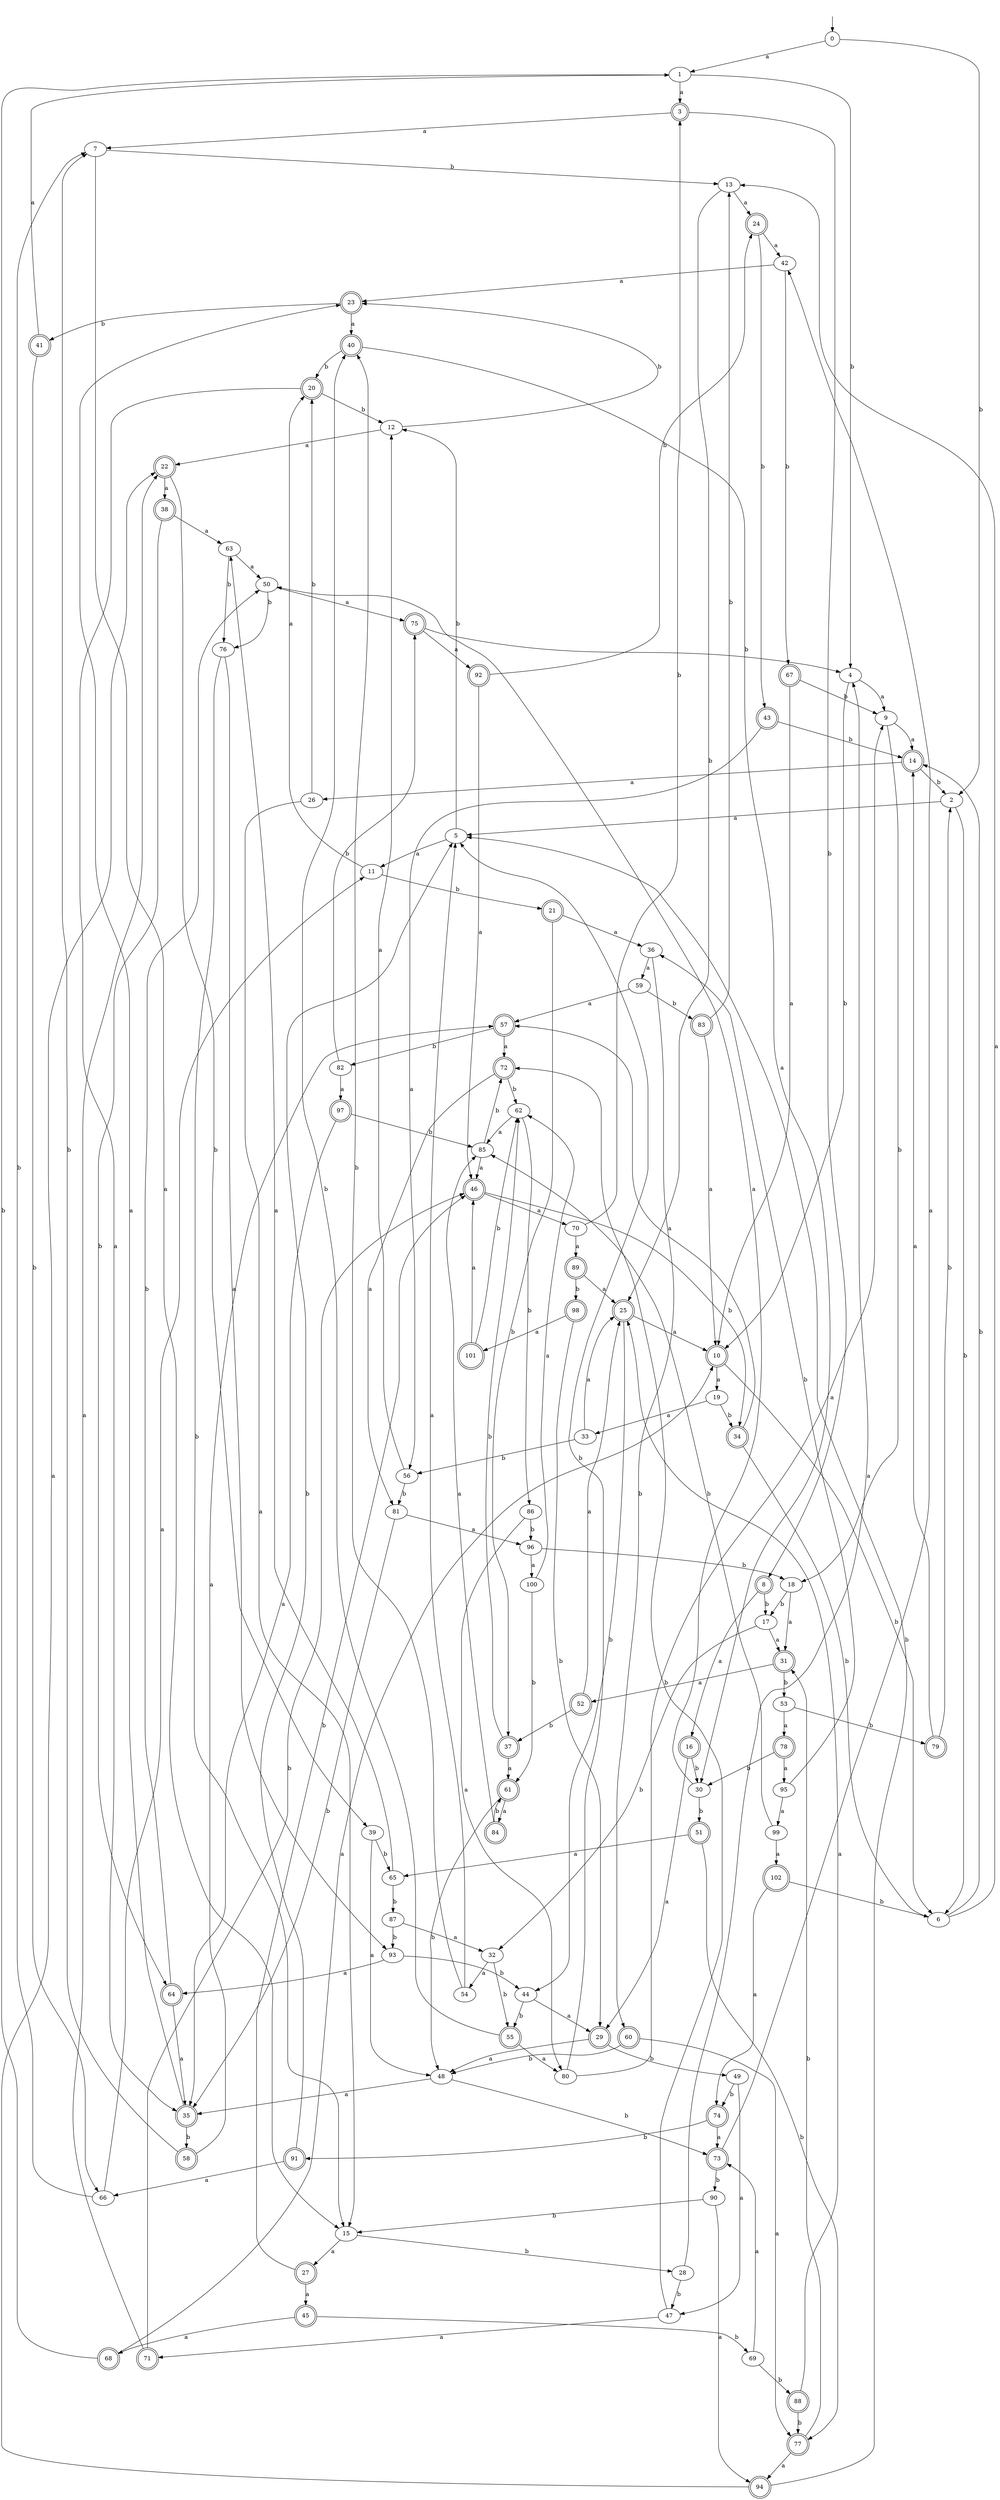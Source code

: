 digraph RandomDFA {
  __start0 [label="", shape=none];
  __start0 -> 0 [label=""];
  0 [shape=circle]
  0 -> 1 [label="a"]
  0 -> 2 [label="b"]
  1
  1 -> 3 [label="a"]
  1 -> 4 [label="b"]
  2
  2 -> 5 [label="a"]
  2 -> 6 [label="b"]
  3 [shape=doublecircle]
  3 -> 7 [label="a"]
  3 -> 8 [label="b"]
  4
  4 -> 9 [label="a"]
  4 -> 10 [label="b"]
  5
  5 -> 11 [label="a"]
  5 -> 12 [label="b"]
  6
  6 -> 13 [label="a"]
  6 -> 14 [label="b"]
  7
  7 -> 15 [label="a"]
  7 -> 13 [label="b"]
  8 [shape=doublecircle]
  8 -> 16 [label="a"]
  8 -> 17 [label="b"]
  9
  9 -> 14 [label="a"]
  9 -> 18 [label="b"]
  10 [shape=doublecircle]
  10 -> 19 [label="a"]
  10 -> 6 [label="b"]
  11
  11 -> 20 [label="a"]
  11 -> 21 [label="b"]
  12
  12 -> 22 [label="a"]
  12 -> 23 [label="b"]
  13
  13 -> 24 [label="a"]
  13 -> 25 [label="b"]
  14 [shape=doublecircle]
  14 -> 26 [label="a"]
  14 -> 2 [label="b"]
  15
  15 -> 27 [label="a"]
  15 -> 28 [label="b"]
  16 [shape=doublecircle]
  16 -> 29 [label="a"]
  16 -> 30 [label="b"]
  17
  17 -> 31 [label="a"]
  17 -> 32 [label="b"]
  18
  18 -> 31 [label="a"]
  18 -> 17 [label="b"]
  19
  19 -> 33 [label="a"]
  19 -> 34 [label="b"]
  20 [shape=doublecircle]
  20 -> 35 [label="a"]
  20 -> 12 [label="b"]
  21 [shape=doublecircle]
  21 -> 36 [label="a"]
  21 -> 37 [label="b"]
  22 [shape=doublecircle]
  22 -> 38 [label="a"]
  22 -> 39 [label="b"]
  23 [shape=doublecircle]
  23 -> 40 [label="a"]
  23 -> 41 [label="b"]
  24 [shape=doublecircle]
  24 -> 42 [label="a"]
  24 -> 43 [label="b"]
  25 [shape=doublecircle]
  25 -> 10 [label="a"]
  25 -> 44 [label="b"]
  26
  26 -> 15 [label="a"]
  26 -> 20 [label="b"]
  27 [shape=doublecircle]
  27 -> 45 [label="a"]
  27 -> 46 [label="b"]
  28
  28 -> 4 [label="a"]
  28 -> 47 [label="b"]
  29 [shape=doublecircle]
  29 -> 48 [label="a"]
  29 -> 49 [label="b"]
  30
  30 -> 50 [label="a"]
  30 -> 51 [label="b"]
  31 [shape=doublecircle]
  31 -> 52 [label="a"]
  31 -> 53 [label="b"]
  32
  32 -> 54 [label="a"]
  32 -> 55 [label="b"]
  33
  33 -> 25 [label="a"]
  33 -> 56 [label="b"]
  34 [shape=doublecircle]
  34 -> 57 [label="a"]
  34 -> 6 [label="b"]
  35 [shape=doublecircle]
  35 -> 23 [label="a"]
  35 -> 58 [label="b"]
  36
  36 -> 59 [label="a"]
  36 -> 60 [label="b"]
  37 [shape=doublecircle]
  37 -> 61 [label="a"]
  37 -> 62 [label="b"]
  38 [shape=doublecircle]
  38 -> 63 [label="a"]
  38 -> 64 [label="b"]
  39
  39 -> 48 [label="a"]
  39 -> 65 [label="b"]
  40 [shape=doublecircle]
  40 -> 30 [label="a"]
  40 -> 20 [label="b"]
  41 [shape=doublecircle]
  41 -> 1 [label="a"]
  41 -> 66 [label="b"]
  42
  42 -> 23 [label="a"]
  42 -> 67 [label="b"]
  43 [shape=doublecircle]
  43 -> 56 [label="a"]
  43 -> 14 [label="b"]
  44
  44 -> 29 [label="a"]
  44 -> 55 [label="b"]
  45 [shape=doublecircle]
  45 -> 68 [label="a"]
  45 -> 69 [label="b"]
  46 [shape=doublecircle]
  46 -> 70 [label="a"]
  46 -> 34 [label="b"]
  47
  47 -> 71 [label="a"]
  47 -> 72 [label="b"]
  48
  48 -> 35 [label="a"]
  48 -> 73 [label="b"]
  49
  49 -> 47 [label="a"]
  49 -> 74 [label="b"]
  50
  50 -> 75 [label="a"]
  50 -> 76 [label="b"]
  51 [shape=doublecircle]
  51 -> 65 [label="a"]
  51 -> 77 [label="b"]
  52 [shape=doublecircle]
  52 -> 25 [label="a"]
  52 -> 37 [label="b"]
  53
  53 -> 78 [label="a"]
  53 -> 79 [label="b"]
  54
  54 -> 5 [label="a"]
  54 -> 40 [label="b"]
  55 [shape=doublecircle]
  55 -> 80 [label="a"]
  55 -> 40 [label="b"]
  56
  56 -> 12 [label="a"]
  56 -> 81 [label="b"]
  57 [shape=doublecircle]
  57 -> 72 [label="a"]
  57 -> 82 [label="b"]
  58 [shape=doublecircle]
  58 -> 57 [label="a"]
  58 -> 7 [label="b"]
  59
  59 -> 57 [label="a"]
  59 -> 83 [label="b"]
  60 [shape=doublecircle]
  60 -> 77 [label="a"]
  60 -> 48 [label="b"]
  61 [shape=doublecircle]
  61 -> 84 [label="a"]
  61 -> 48 [label="b"]
  62
  62 -> 85 [label="a"]
  62 -> 86 [label="b"]
  63
  63 -> 50 [label="a"]
  63 -> 76 [label="b"]
  64 [shape=doublecircle]
  64 -> 35 [label="a"]
  64 -> 50 [label="b"]
  65
  65 -> 63 [label="a"]
  65 -> 87 [label="b"]
  66
  66 -> 11 [label="a"]
  66 -> 7 [label="b"]
  67 [shape=doublecircle]
  67 -> 10 [label="a"]
  67 -> 9 [label="b"]
  68 [shape=doublecircle]
  68 -> 10 [label="a"]
  68 -> 1 [label="b"]
  69
  69 -> 73 [label="a"]
  69 -> 88 [label="b"]
  70
  70 -> 89 [label="a"]
  70 -> 3 [label="b"]
  71 [shape=doublecircle]
  71 -> 22 [label="a"]
  71 -> 46 [label="b"]
  72 [shape=doublecircle]
  72 -> 81 [label="a"]
  72 -> 62 [label="b"]
  73 [shape=doublecircle]
  73 -> 42 [label="a"]
  73 -> 90 [label="b"]
  74 [shape=doublecircle]
  74 -> 73 [label="a"]
  74 -> 91 [label="b"]
  75 [shape=doublecircle]
  75 -> 92 [label="a"]
  75 -> 4 [label="b"]
  76
  76 -> 93 [label="a"]
  76 -> 15 [label="b"]
  77 [shape=doublecircle]
  77 -> 94 [label="a"]
  77 -> 31 [label="b"]
  78 [shape=doublecircle]
  78 -> 95 [label="a"]
  78 -> 30 [label="b"]
  79 [shape=doublecircle]
  79 -> 14 [label="a"]
  79 -> 2 [label="b"]
  80
  80 -> 9 [label="a"]
  80 -> 5 [label="b"]
  81
  81 -> 96 [label="a"]
  81 -> 35 [label="b"]
  82
  82 -> 97 [label="a"]
  82 -> 75 [label="b"]
  83 [shape=doublecircle]
  83 -> 10 [label="a"]
  83 -> 13 [label="b"]
  84 [shape=doublecircle]
  84 -> 85 [label="a"]
  84 -> 61 [label="b"]
  85
  85 -> 46 [label="a"]
  85 -> 72 [label="b"]
  86
  86 -> 80 [label="a"]
  86 -> 96 [label="b"]
  87
  87 -> 32 [label="a"]
  87 -> 93 [label="b"]
  88 [shape=doublecircle]
  88 -> 25 [label="a"]
  88 -> 77 [label="b"]
  89 [shape=doublecircle]
  89 -> 25 [label="a"]
  89 -> 98 [label="b"]
  90
  90 -> 94 [label="a"]
  90 -> 15 [label="b"]
  91 [shape=doublecircle]
  91 -> 66 [label="a"]
  91 -> 5 [label="b"]
  92 [shape=doublecircle]
  92 -> 46 [label="a"]
  92 -> 24 [label="b"]
  93
  93 -> 64 [label="a"]
  93 -> 44 [label="b"]
  94 [shape=doublecircle]
  94 -> 22 [label="a"]
  94 -> 5 [label="b"]
  95
  95 -> 99 [label="a"]
  95 -> 36 [label="b"]
  96
  96 -> 100 [label="a"]
  96 -> 18 [label="b"]
  97 [shape=doublecircle]
  97 -> 35 [label="a"]
  97 -> 85 [label="b"]
  98 [shape=doublecircle]
  98 -> 101 [label="a"]
  98 -> 29 [label="b"]
  99
  99 -> 102 [label="a"]
  99 -> 85 [label="b"]
  100
  100 -> 62 [label="a"]
  100 -> 61 [label="b"]
  101 [shape=doublecircle]
  101 -> 46 [label="a"]
  101 -> 62 [label="b"]
  102 [shape=doublecircle]
  102 -> 74 [label="a"]
  102 -> 6 [label="b"]
}

